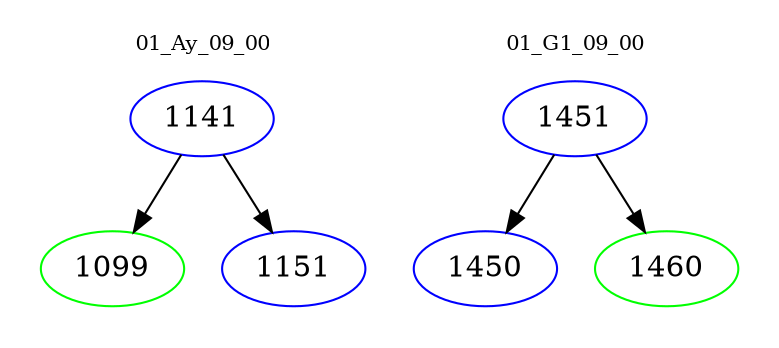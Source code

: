 digraph{
subgraph cluster_0 {
color = white
label = "01_Ay_09_00";
fontsize=10;
T0_1141 [label="1141", color="blue"]
T0_1141 -> T0_1099 [color="black"]
T0_1099 [label="1099", color="green"]
T0_1141 -> T0_1151 [color="black"]
T0_1151 [label="1151", color="blue"]
}
subgraph cluster_1 {
color = white
label = "01_G1_09_00";
fontsize=10;
T1_1451 [label="1451", color="blue"]
T1_1451 -> T1_1450 [color="black"]
T1_1450 [label="1450", color="blue"]
T1_1451 -> T1_1460 [color="black"]
T1_1460 [label="1460", color="green"]
}
}
